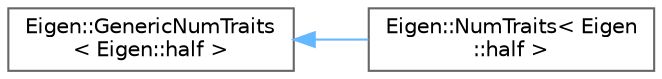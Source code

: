 digraph "类继承关系图"
{
 // LATEX_PDF_SIZE
  bgcolor="transparent";
  edge [fontname=Helvetica,fontsize=10,labelfontname=Helvetica,labelfontsize=10];
  node [fontname=Helvetica,fontsize=10,shape=box,height=0.2,width=0.4];
  rankdir="LR";
  Node0 [id="Node000000",label="Eigen::GenericNumTraits\l\< Eigen::half \>",height=0.2,width=0.4,color="grey40", fillcolor="white", style="filled",URL="$struct_eigen_1_1_generic_num_traits.html",tooltip=" "];
  Node0 -> Node1 [id="edge3903_Node000000_Node000001",dir="back",color="steelblue1",style="solid",tooltip=" "];
  Node1 [id="Node000001",label="Eigen::NumTraits\< Eigen\l::half \>",height=0.2,width=0.4,color="grey40", fillcolor="white", style="filled",URL="$struct_eigen_1_1_num_traits_3_01_eigen_1_1half_01_4.html",tooltip=" "];
}
